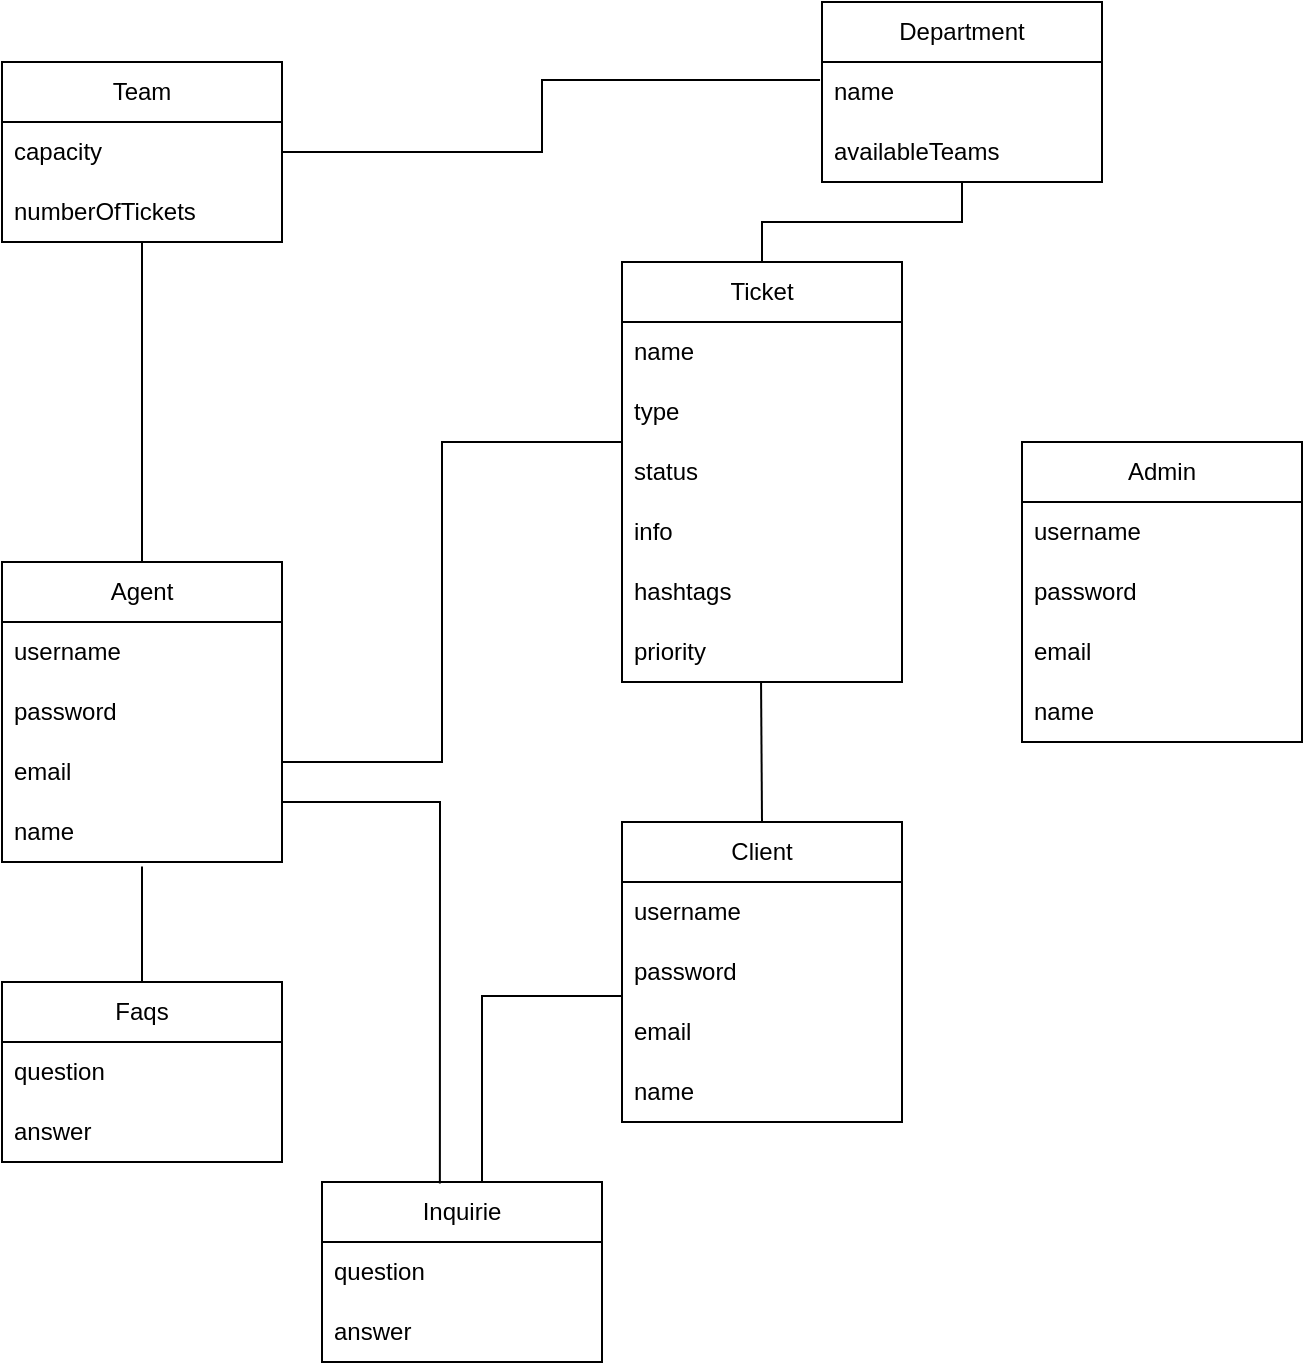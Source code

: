 <mxfile version="21.1.8" type="device">
  <diagram name="Page-1" id="neK-d_xH87luvK9aL-nz">
    <mxGraphModel dx="1026" dy="693" grid="1" gridSize="10" guides="1" tooltips="1" connect="1" arrows="1" fold="1" page="1" pageScale="1" pageWidth="827" pageHeight="1169" math="0" shadow="0">
      <root>
        <mxCell id="0" />
        <mxCell id="1" parent="0" />
        <mxCell id="5-dqBE3Z4D29bngu4uh7-1" value="Agent" style="swimlane;fontStyle=0;childLayout=stackLayout;horizontal=1;startSize=30;horizontalStack=0;resizeParent=1;resizeParentMax=0;resizeLast=0;collapsible=1;marginBottom=0;whiteSpace=wrap;html=1;" vertex="1" parent="1">
          <mxGeometry x="80" y="320" width="140" height="150" as="geometry" />
        </mxCell>
        <mxCell id="5-dqBE3Z4D29bngu4uh7-2" value="username" style="text;strokeColor=none;fillColor=none;align=left;verticalAlign=middle;spacingLeft=4;spacingRight=4;overflow=hidden;points=[[0,0.5],[1,0.5]];portConstraint=eastwest;rotatable=0;whiteSpace=wrap;html=1;" vertex="1" parent="5-dqBE3Z4D29bngu4uh7-1">
          <mxGeometry y="30" width="140" height="30" as="geometry" />
        </mxCell>
        <mxCell id="5-dqBE3Z4D29bngu4uh7-3" value="password" style="text;strokeColor=none;fillColor=none;align=left;verticalAlign=middle;spacingLeft=4;spacingRight=4;overflow=hidden;points=[[0,0.5],[1,0.5]];portConstraint=eastwest;rotatable=0;whiteSpace=wrap;html=1;" vertex="1" parent="5-dqBE3Z4D29bngu4uh7-1">
          <mxGeometry y="60" width="140" height="30" as="geometry" />
        </mxCell>
        <mxCell id="5-dqBE3Z4D29bngu4uh7-4" value="email" style="text;strokeColor=none;fillColor=none;align=left;verticalAlign=middle;spacingLeft=4;spacingRight=4;overflow=hidden;points=[[0,0.5],[1,0.5]];portConstraint=eastwest;rotatable=0;whiteSpace=wrap;html=1;" vertex="1" parent="5-dqBE3Z4D29bngu4uh7-1">
          <mxGeometry y="90" width="140" height="30" as="geometry" />
        </mxCell>
        <mxCell id="5-dqBE3Z4D29bngu4uh7-14" value="name" style="text;strokeColor=none;fillColor=none;align=left;verticalAlign=middle;spacingLeft=4;spacingRight=4;overflow=hidden;points=[[0,0.5],[1,0.5]];portConstraint=eastwest;rotatable=0;whiteSpace=wrap;html=1;" vertex="1" parent="5-dqBE3Z4D29bngu4uh7-1">
          <mxGeometry y="120" width="140" height="30" as="geometry" />
        </mxCell>
        <mxCell id="5-dqBE3Z4D29bngu4uh7-5" value="Team" style="swimlane;fontStyle=0;childLayout=stackLayout;horizontal=1;startSize=30;horizontalStack=0;resizeParent=1;resizeParentMax=0;resizeLast=0;collapsible=1;marginBottom=0;whiteSpace=wrap;html=1;" vertex="1" parent="1">
          <mxGeometry x="80" y="70" width="140" height="90" as="geometry" />
        </mxCell>
        <mxCell id="5-dqBE3Z4D29bngu4uh7-6" value="capacity" style="text;strokeColor=none;fillColor=none;align=left;verticalAlign=middle;spacingLeft=4;spacingRight=4;overflow=hidden;points=[[0,0.5],[1,0.5]];portConstraint=eastwest;rotatable=0;whiteSpace=wrap;html=1;" vertex="1" parent="5-dqBE3Z4D29bngu4uh7-5">
          <mxGeometry y="30" width="140" height="30" as="geometry" />
        </mxCell>
        <mxCell id="5-dqBE3Z4D29bngu4uh7-7" value="numberOfTickets" style="text;strokeColor=none;fillColor=none;align=left;verticalAlign=middle;spacingLeft=4;spacingRight=4;overflow=hidden;points=[[0,0.5],[1,0.5]];portConstraint=eastwest;rotatable=0;whiteSpace=wrap;html=1;" vertex="1" parent="5-dqBE3Z4D29bngu4uh7-5">
          <mxGeometry y="60" width="140" height="30" as="geometry" />
        </mxCell>
        <mxCell id="5-dqBE3Z4D29bngu4uh7-9" value="Ticket" style="swimlane;fontStyle=0;childLayout=stackLayout;horizontal=1;startSize=30;horizontalStack=0;resizeParent=1;resizeParentMax=0;resizeLast=0;collapsible=1;marginBottom=0;whiteSpace=wrap;html=1;" vertex="1" parent="1">
          <mxGeometry x="390" y="170" width="140" height="210" as="geometry" />
        </mxCell>
        <mxCell id="5-dqBE3Z4D29bngu4uh7-11" value="name" style="text;strokeColor=none;fillColor=none;align=left;verticalAlign=middle;spacingLeft=4;spacingRight=4;overflow=hidden;points=[[0,0.5],[1,0.5]];portConstraint=eastwest;rotatable=0;whiteSpace=wrap;html=1;" vertex="1" parent="5-dqBE3Z4D29bngu4uh7-9">
          <mxGeometry y="30" width="140" height="30" as="geometry" />
        </mxCell>
        <mxCell id="5-dqBE3Z4D29bngu4uh7-12" value="type" style="text;strokeColor=none;fillColor=none;align=left;verticalAlign=middle;spacingLeft=4;spacingRight=4;overflow=hidden;points=[[0,0.5],[1,0.5]];portConstraint=eastwest;rotatable=0;whiteSpace=wrap;html=1;" vertex="1" parent="5-dqBE3Z4D29bngu4uh7-9">
          <mxGeometry y="60" width="140" height="30" as="geometry" />
        </mxCell>
        <mxCell id="5-dqBE3Z4D29bngu4uh7-26" value="status" style="text;strokeColor=none;fillColor=none;align=left;verticalAlign=middle;spacingLeft=4;spacingRight=4;overflow=hidden;points=[[0,0.5],[1,0.5]];portConstraint=eastwest;rotatable=0;whiteSpace=wrap;html=1;" vertex="1" parent="5-dqBE3Z4D29bngu4uh7-9">
          <mxGeometry y="90" width="140" height="30" as="geometry" />
        </mxCell>
        <mxCell id="5-dqBE3Z4D29bngu4uh7-37" value="info" style="text;strokeColor=none;fillColor=none;align=left;verticalAlign=middle;spacingLeft=4;spacingRight=4;overflow=hidden;points=[[0,0.5],[1,0.5]];portConstraint=eastwest;rotatable=0;whiteSpace=wrap;html=1;" vertex="1" parent="5-dqBE3Z4D29bngu4uh7-9">
          <mxGeometry y="120" width="140" height="30" as="geometry" />
        </mxCell>
        <mxCell id="5-dqBE3Z4D29bngu4uh7-55" value="hashtags" style="text;strokeColor=none;fillColor=none;align=left;verticalAlign=middle;spacingLeft=4;spacingRight=4;overflow=hidden;points=[[0,0.5],[1,0.5]];portConstraint=eastwest;rotatable=0;whiteSpace=wrap;html=1;" vertex="1" parent="5-dqBE3Z4D29bngu4uh7-9">
          <mxGeometry y="150" width="140" height="30" as="geometry" />
        </mxCell>
        <mxCell id="5-dqBE3Z4D29bngu4uh7-64" value="priority" style="text;strokeColor=none;fillColor=none;align=left;verticalAlign=middle;spacingLeft=4;spacingRight=4;overflow=hidden;points=[[0,0.5],[1,0.5]];portConstraint=eastwest;rotatable=0;whiteSpace=wrap;html=1;" vertex="1" parent="5-dqBE3Z4D29bngu4uh7-9">
          <mxGeometry y="180" width="140" height="30" as="geometry" />
        </mxCell>
        <mxCell id="5-dqBE3Z4D29bngu4uh7-20" value="" style="endArrow=none;html=1;rounded=0;" edge="1" parent="1">
          <mxGeometry width="50" height="50" relative="1" as="geometry">
            <mxPoint x="150" y="320" as="sourcePoint" />
            <mxPoint x="150" y="160" as="targetPoint" />
          </mxGeometry>
        </mxCell>
        <mxCell id="5-dqBE3Z4D29bngu4uh7-21" value="" style="endArrow=none;html=1;rounded=0;" edge="1" parent="1">
          <mxGeometry width="50" height="50" relative="1" as="geometry">
            <mxPoint x="220" y="420" as="sourcePoint" />
            <mxPoint x="390" y="260" as="targetPoint" />
            <Array as="points">
              <mxPoint x="300" y="420" />
              <mxPoint x="300" y="260" />
            </Array>
          </mxGeometry>
        </mxCell>
        <mxCell id="5-dqBE3Z4D29bngu4uh7-27" value="Department" style="swimlane;fontStyle=0;childLayout=stackLayout;horizontal=1;startSize=30;horizontalStack=0;resizeParent=1;resizeParentMax=0;resizeLast=0;collapsible=1;marginBottom=0;whiteSpace=wrap;html=1;" vertex="1" parent="1">
          <mxGeometry x="490" y="40" width="140" height="90" as="geometry" />
        </mxCell>
        <mxCell id="5-dqBE3Z4D29bngu4uh7-28" value="name" style="text;strokeColor=none;fillColor=none;align=left;verticalAlign=middle;spacingLeft=4;spacingRight=4;overflow=hidden;points=[[0,0.5],[1,0.5]];portConstraint=eastwest;rotatable=0;whiteSpace=wrap;html=1;" vertex="1" parent="5-dqBE3Z4D29bngu4uh7-27">
          <mxGeometry y="30" width="140" height="30" as="geometry" />
        </mxCell>
        <mxCell id="5-dqBE3Z4D29bngu4uh7-31" value="availableTeams" style="text;strokeColor=none;fillColor=none;align=left;verticalAlign=middle;spacingLeft=4;spacingRight=4;overflow=hidden;points=[[0,0.5],[1,0.5]];portConstraint=eastwest;rotatable=0;whiteSpace=wrap;html=1;" vertex="1" parent="5-dqBE3Z4D29bngu4uh7-27">
          <mxGeometry y="60" width="140" height="30" as="geometry" />
        </mxCell>
        <mxCell id="5-dqBE3Z4D29bngu4uh7-32" value="" style="endArrow=none;html=1;rounded=0;entryX=-0.007;entryY=0.3;entryDx=0;entryDy=0;entryPerimeter=0;exitX=1;exitY=0.5;exitDx=0;exitDy=0;" edge="1" parent="1" source="5-dqBE3Z4D29bngu4uh7-6" target="5-dqBE3Z4D29bngu4uh7-28">
          <mxGeometry width="50" height="50" relative="1" as="geometry">
            <mxPoint x="220" y="80" as="sourcePoint" />
            <mxPoint x="430" y="80" as="targetPoint" />
            <Array as="points">
              <mxPoint x="350" y="115" />
              <mxPoint x="350" y="79" />
            </Array>
          </mxGeometry>
        </mxCell>
        <mxCell id="5-dqBE3Z4D29bngu4uh7-33" value="Faqs" style="swimlane;fontStyle=0;childLayout=stackLayout;horizontal=1;startSize=30;horizontalStack=0;resizeParent=1;resizeParentMax=0;resizeLast=0;collapsible=1;marginBottom=0;whiteSpace=wrap;html=1;" vertex="1" parent="1">
          <mxGeometry x="80" y="530" width="140" height="90" as="geometry" />
        </mxCell>
        <mxCell id="5-dqBE3Z4D29bngu4uh7-34" value="question" style="text;strokeColor=none;fillColor=none;align=left;verticalAlign=middle;spacingLeft=4;spacingRight=4;overflow=hidden;points=[[0,0.5],[1,0.5]];portConstraint=eastwest;rotatable=0;whiteSpace=wrap;html=1;" vertex="1" parent="5-dqBE3Z4D29bngu4uh7-33">
          <mxGeometry y="30" width="140" height="30" as="geometry" />
        </mxCell>
        <mxCell id="5-dqBE3Z4D29bngu4uh7-35" value="answer" style="text;strokeColor=none;fillColor=none;align=left;verticalAlign=middle;spacingLeft=4;spacingRight=4;overflow=hidden;points=[[0,0.5],[1,0.5]];portConstraint=eastwest;rotatable=0;whiteSpace=wrap;html=1;" vertex="1" parent="5-dqBE3Z4D29bngu4uh7-33">
          <mxGeometry y="60" width="140" height="30" as="geometry" />
        </mxCell>
        <mxCell id="5-dqBE3Z4D29bngu4uh7-39" value="Inquirie" style="swimlane;fontStyle=0;childLayout=stackLayout;horizontal=1;startSize=30;horizontalStack=0;resizeParent=1;resizeParentMax=0;resizeLast=0;collapsible=1;marginBottom=0;whiteSpace=wrap;html=1;" vertex="1" parent="1">
          <mxGeometry x="240" y="630" width="140" height="90" as="geometry" />
        </mxCell>
        <mxCell id="5-dqBE3Z4D29bngu4uh7-40" value="question" style="text;strokeColor=none;fillColor=none;align=left;verticalAlign=middle;spacingLeft=4;spacingRight=4;overflow=hidden;points=[[0,0.5],[1,0.5]];portConstraint=eastwest;rotatable=0;whiteSpace=wrap;html=1;" vertex="1" parent="5-dqBE3Z4D29bngu4uh7-39">
          <mxGeometry y="30" width="140" height="30" as="geometry" />
        </mxCell>
        <mxCell id="5-dqBE3Z4D29bngu4uh7-69" value="answer" style="text;strokeColor=none;fillColor=none;align=left;verticalAlign=middle;spacingLeft=4;spacingRight=4;overflow=hidden;points=[[0,0.5],[1,0.5]];portConstraint=eastwest;rotatable=0;whiteSpace=wrap;html=1;" vertex="1" parent="5-dqBE3Z4D29bngu4uh7-39">
          <mxGeometry y="60" width="140" height="30" as="geometry" />
        </mxCell>
        <mxCell id="5-dqBE3Z4D29bngu4uh7-47" value="Admin" style="swimlane;fontStyle=0;childLayout=stackLayout;horizontal=1;startSize=30;horizontalStack=0;resizeParent=1;resizeParentMax=0;resizeLast=0;collapsible=1;marginBottom=0;whiteSpace=wrap;html=1;" vertex="1" parent="1">
          <mxGeometry x="590" y="260" width="140" height="150" as="geometry" />
        </mxCell>
        <mxCell id="5-dqBE3Z4D29bngu4uh7-48" value="username" style="text;strokeColor=none;fillColor=none;align=left;verticalAlign=middle;spacingLeft=4;spacingRight=4;overflow=hidden;points=[[0,0.5],[1,0.5]];portConstraint=eastwest;rotatable=0;whiteSpace=wrap;html=1;" vertex="1" parent="5-dqBE3Z4D29bngu4uh7-47">
          <mxGeometry y="30" width="140" height="30" as="geometry" />
        </mxCell>
        <mxCell id="5-dqBE3Z4D29bngu4uh7-49" value="password" style="text;strokeColor=none;fillColor=none;align=left;verticalAlign=middle;spacingLeft=4;spacingRight=4;overflow=hidden;points=[[0,0.5],[1,0.5]];portConstraint=eastwest;rotatable=0;whiteSpace=wrap;html=1;" vertex="1" parent="5-dqBE3Z4D29bngu4uh7-47">
          <mxGeometry y="60" width="140" height="30" as="geometry" />
        </mxCell>
        <mxCell id="5-dqBE3Z4D29bngu4uh7-50" value="email" style="text;strokeColor=none;fillColor=none;align=left;verticalAlign=middle;spacingLeft=4;spacingRight=4;overflow=hidden;points=[[0,0.5],[1,0.5]];portConstraint=eastwest;rotatable=0;whiteSpace=wrap;html=1;" vertex="1" parent="5-dqBE3Z4D29bngu4uh7-47">
          <mxGeometry y="90" width="140" height="30" as="geometry" />
        </mxCell>
        <mxCell id="5-dqBE3Z4D29bngu4uh7-57" value="name" style="text;strokeColor=none;fillColor=none;align=left;verticalAlign=middle;spacingLeft=4;spacingRight=4;overflow=hidden;points=[[0,0.5],[1,0.5]];portConstraint=eastwest;rotatable=0;whiteSpace=wrap;html=1;" vertex="1" parent="5-dqBE3Z4D29bngu4uh7-47">
          <mxGeometry y="120" width="140" height="30" as="geometry" />
        </mxCell>
        <mxCell id="5-dqBE3Z4D29bngu4uh7-53" value="" style="endArrow=none;html=1;rounded=0;exitX=0.5;exitY=0;exitDx=0;exitDy=0;" edge="1" parent="1" source="5-dqBE3Z4D29bngu4uh7-9" target="5-dqBE3Z4D29bngu4uh7-31">
          <mxGeometry width="50" height="50" relative="1" as="geometry">
            <mxPoint x="460" y="160" as="sourcePoint" />
            <mxPoint x="510" y="110" as="targetPoint" />
            <Array as="points">
              <mxPoint x="460" y="150" />
              <mxPoint x="560" y="150" />
            </Array>
          </mxGeometry>
        </mxCell>
        <mxCell id="5-dqBE3Z4D29bngu4uh7-56" value="" style="endArrow=none;html=1;rounded=0;exitX=0.5;exitY=0;exitDx=0;exitDy=0;" edge="1" parent="1" source="5-dqBE3Z4D29bngu4uh7-58">
          <mxGeometry width="50" height="50" relative="1" as="geometry">
            <mxPoint x="460" y="430" as="sourcePoint" />
            <mxPoint x="459.52" y="380" as="targetPoint" />
          </mxGeometry>
        </mxCell>
        <mxCell id="5-dqBE3Z4D29bngu4uh7-58" value="Client" style="swimlane;fontStyle=0;childLayout=stackLayout;horizontal=1;startSize=30;horizontalStack=0;resizeParent=1;resizeParentMax=0;resizeLast=0;collapsible=1;marginBottom=0;whiteSpace=wrap;html=1;" vertex="1" parent="1">
          <mxGeometry x="390" y="450" width="140" height="150" as="geometry" />
        </mxCell>
        <mxCell id="5-dqBE3Z4D29bngu4uh7-59" value="username" style="text;strokeColor=none;fillColor=none;align=left;verticalAlign=middle;spacingLeft=4;spacingRight=4;overflow=hidden;points=[[0,0.5],[1,0.5]];portConstraint=eastwest;rotatable=0;whiteSpace=wrap;html=1;" vertex="1" parent="5-dqBE3Z4D29bngu4uh7-58">
          <mxGeometry y="30" width="140" height="30" as="geometry" />
        </mxCell>
        <mxCell id="5-dqBE3Z4D29bngu4uh7-60" value="password" style="text;strokeColor=none;fillColor=none;align=left;verticalAlign=middle;spacingLeft=4;spacingRight=4;overflow=hidden;points=[[0,0.5],[1,0.5]];portConstraint=eastwest;rotatable=0;whiteSpace=wrap;html=1;" vertex="1" parent="5-dqBE3Z4D29bngu4uh7-58">
          <mxGeometry y="60" width="140" height="30" as="geometry" />
        </mxCell>
        <mxCell id="5-dqBE3Z4D29bngu4uh7-61" value="email" style="text;strokeColor=none;fillColor=none;align=left;verticalAlign=middle;spacingLeft=4;spacingRight=4;overflow=hidden;points=[[0,0.5],[1,0.5]];portConstraint=eastwest;rotatable=0;whiteSpace=wrap;html=1;" vertex="1" parent="5-dqBE3Z4D29bngu4uh7-58">
          <mxGeometry y="90" width="140" height="30" as="geometry" />
        </mxCell>
        <mxCell id="5-dqBE3Z4D29bngu4uh7-62" value="name" style="text;strokeColor=none;fillColor=none;align=left;verticalAlign=middle;spacingLeft=4;spacingRight=4;overflow=hidden;points=[[0,0.5],[1,0.5]];portConstraint=eastwest;rotatable=0;whiteSpace=wrap;html=1;" vertex="1" parent="5-dqBE3Z4D29bngu4uh7-58">
          <mxGeometry y="120" width="140" height="30" as="geometry" />
        </mxCell>
        <mxCell id="5-dqBE3Z4D29bngu4uh7-66" value="" style="endArrow=none;html=1;rounded=0;entryX=0.5;entryY=1.074;entryDx=0;entryDy=0;entryPerimeter=0;" edge="1" parent="1" target="5-dqBE3Z4D29bngu4uh7-14">
          <mxGeometry width="50" height="50" relative="1" as="geometry">
            <mxPoint x="150" y="530" as="sourcePoint" />
            <mxPoint x="200" y="480" as="targetPoint" />
          </mxGeometry>
        </mxCell>
        <mxCell id="5-dqBE3Z4D29bngu4uh7-67" value="" style="endArrow=none;html=1;rounded=0;entryX=0.421;entryY=0.008;entryDx=0;entryDy=0;entryPerimeter=0;" edge="1" parent="1" target="5-dqBE3Z4D29bngu4uh7-39">
          <mxGeometry width="50" height="50" relative="1" as="geometry">
            <mxPoint x="220" y="440" as="sourcePoint" />
            <mxPoint x="270" y="390" as="targetPoint" />
            <Array as="points">
              <mxPoint x="299" y="440" />
            </Array>
          </mxGeometry>
        </mxCell>
        <mxCell id="5-dqBE3Z4D29bngu4uh7-68" value="" style="endArrow=none;html=1;rounded=0;entryX=0;entryY=0.9;entryDx=0;entryDy=0;entryPerimeter=0;" edge="1" parent="1" target="5-dqBE3Z4D29bngu4uh7-60">
          <mxGeometry width="50" height="50" relative="1" as="geometry">
            <mxPoint x="320" y="630" as="sourcePoint" />
            <mxPoint x="370" y="580" as="targetPoint" />
            <Array as="points">
              <mxPoint x="320" y="537" />
            </Array>
          </mxGeometry>
        </mxCell>
      </root>
    </mxGraphModel>
  </diagram>
</mxfile>
